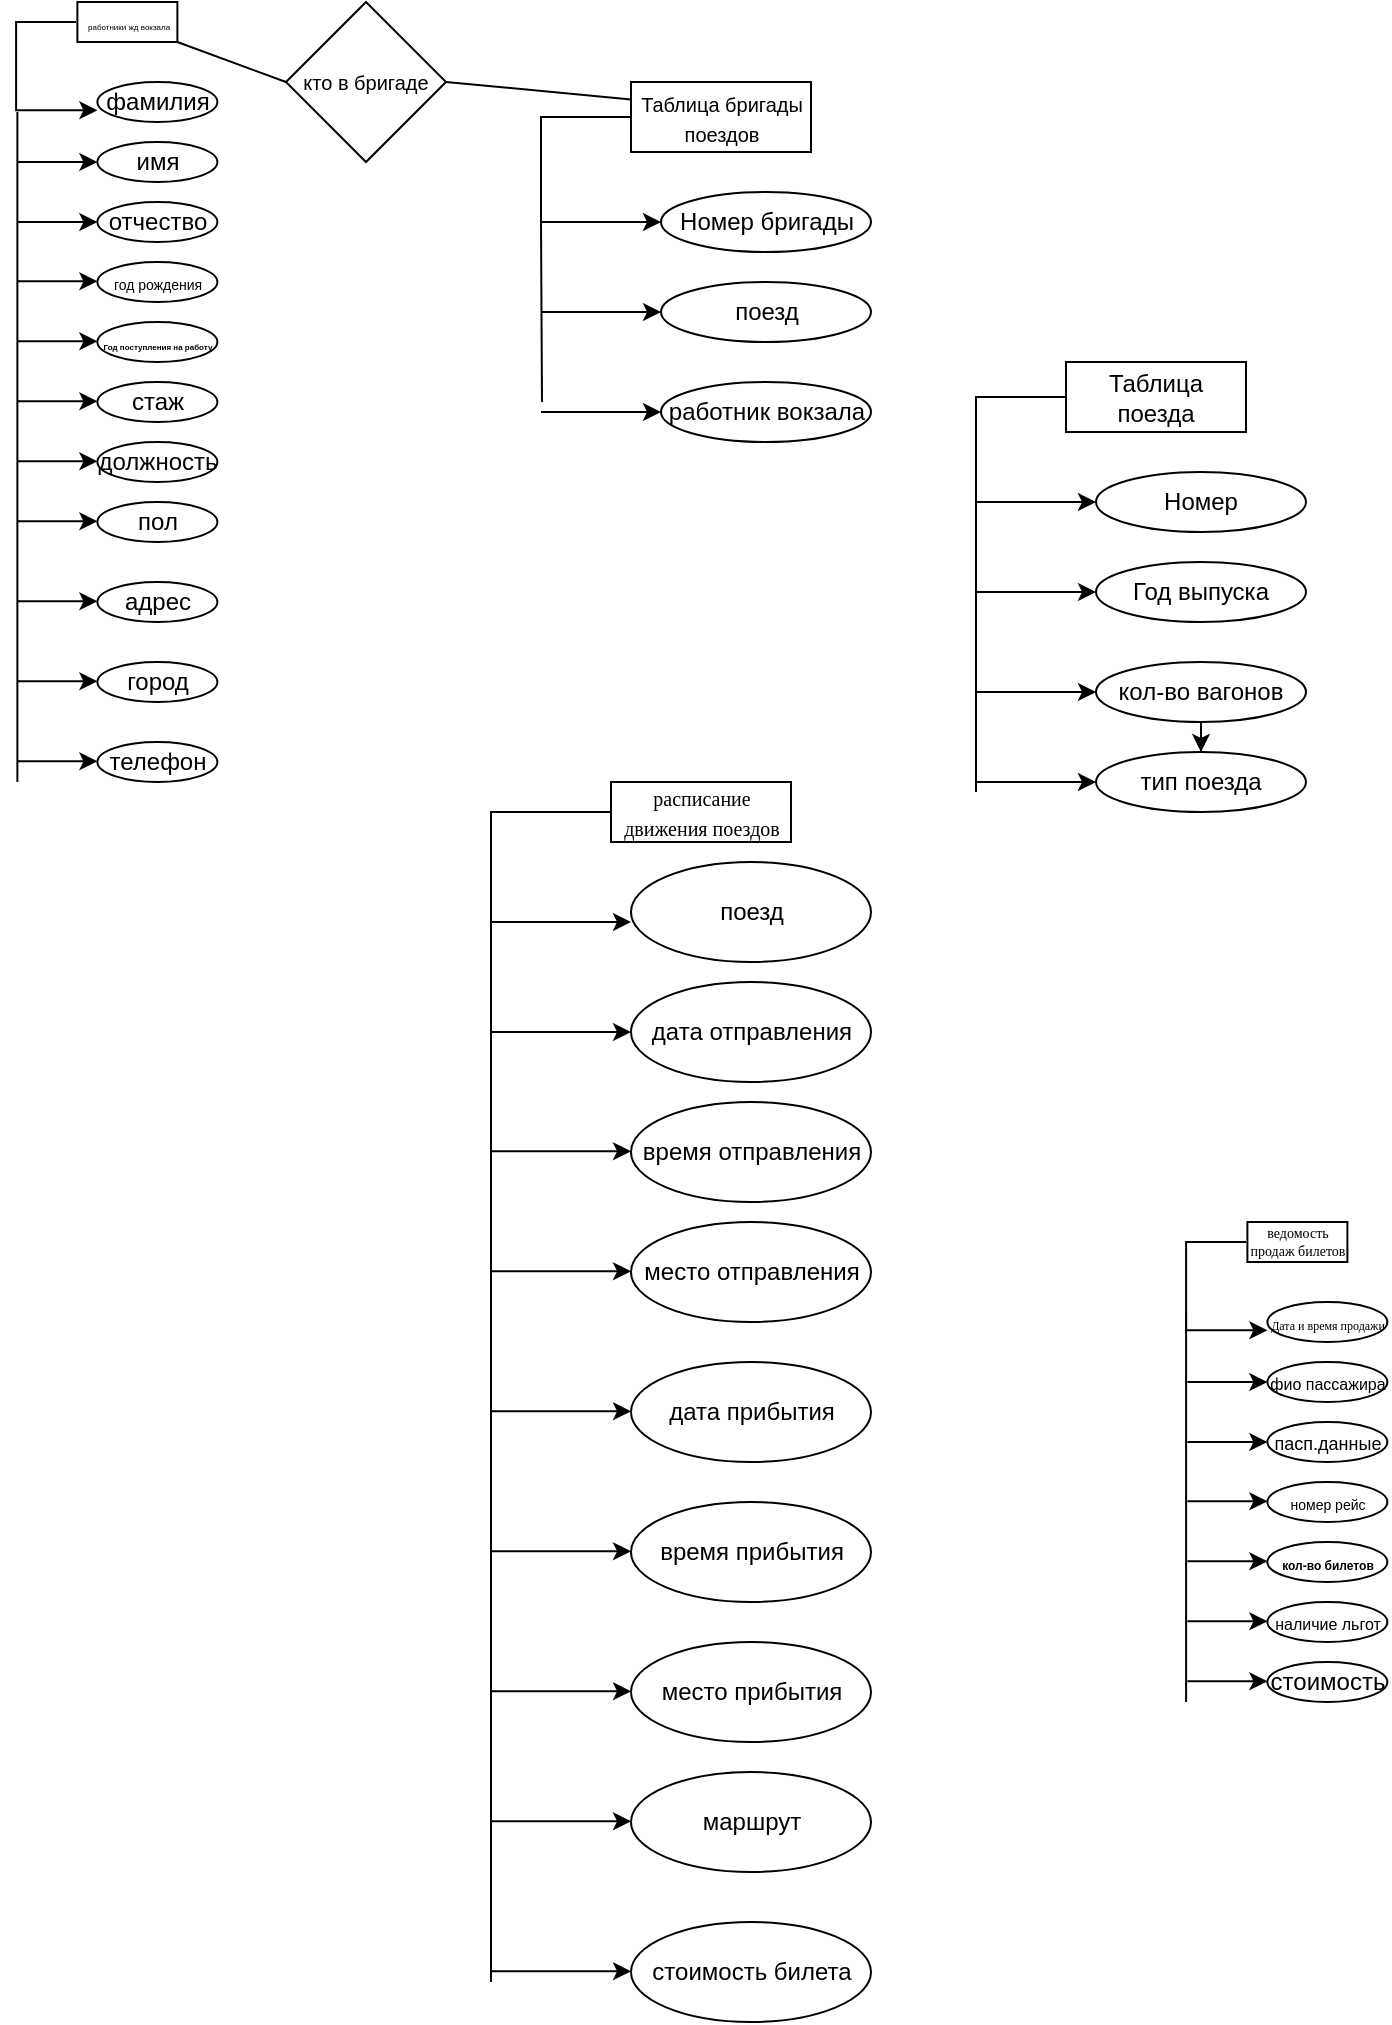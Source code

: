 <mxfile version="24.4.8" type="github">
  <diagram name="Страница — 1" id="XZ1N1F0dY1YBsSVOuD9h">
    <mxGraphModel dx="700" dy="371" grid="1" gridSize="15" guides="1" tooltips="1" connect="1" arrows="1" fold="1" page="1" pageScale="1" pageWidth="827" pageHeight="1169" math="0" shadow="0">
      <root>
        <mxCell id="0" />
        <mxCell id="1" parent="0" />
        <mxCell id="iWqXNTxpSWPwR4oz_0rX-2" value="&lt;span style=&quot;font-size: 4px;&quot;&gt;&amp;nbsp;работники жд вокзала&lt;/span&gt;" style="rounded=0;whiteSpace=wrap;html=1;" vertex="1" parent="1">
          <mxGeometry x="75.69" y="40" width="50" height="20" as="geometry" />
        </mxCell>
        <mxCell id="iWqXNTxpSWPwR4oz_0rX-3" value="фамилия" style="ellipse;whiteSpace=wrap;html=1;" vertex="1" parent="1">
          <mxGeometry x="85.69" y="80" width="60" height="20" as="geometry" />
        </mxCell>
        <mxCell id="iWqXNTxpSWPwR4oz_0rX-5" value="имя" style="ellipse;whiteSpace=wrap;html=1;" vertex="1" parent="1">
          <mxGeometry x="85.69" y="110" width="60" height="20" as="geometry" />
        </mxCell>
        <mxCell id="iWqXNTxpSWPwR4oz_0rX-6" value="отчество" style="ellipse;whiteSpace=wrap;html=1;" vertex="1" parent="1">
          <mxGeometry x="85.69" y="140" width="60" height="20" as="geometry" />
        </mxCell>
        <mxCell id="iWqXNTxpSWPwR4oz_0rX-7" value="&lt;font style=&quot;font-size: 7px;&quot;&gt;год рождения&lt;/font&gt;" style="ellipse;whiteSpace=wrap;html=1;" vertex="1" parent="1">
          <mxGeometry x="85.69" y="170" width="60" height="20" as="geometry" />
        </mxCell>
        <mxCell id="iWqXNTxpSWPwR4oz_0rX-8" value="&lt;div style=&quot;&quot;&gt;&lt;span style=&quot;background-color: initial;&quot;&gt;&lt;font style=&quot;font-size: 4px;&quot;&gt;&lt;b&gt;Год поступления на работу&lt;/b&gt;&lt;/font&gt;&lt;/span&gt;&lt;/div&gt;" style="ellipse;whiteSpace=wrap;html=1;align=center;" vertex="1" parent="1">
          <mxGeometry x="85.69" y="200" width="60" height="20" as="geometry" />
        </mxCell>
        <mxCell id="iWqXNTxpSWPwR4oz_0rX-9" value="телефон" style="ellipse;whiteSpace=wrap;html=1;" vertex="1" parent="1">
          <mxGeometry x="85.69" y="410" width="60" height="20" as="geometry" />
        </mxCell>
        <mxCell id="iWqXNTxpSWPwR4oz_0rX-10" value="город" style="ellipse;whiteSpace=wrap;html=1;" vertex="1" parent="1">
          <mxGeometry x="85.69" y="370" width="60" height="20" as="geometry" />
        </mxCell>
        <mxCell id="iWqXNTxpSWPwR4oz_0rX-11" value="адрес" style="ellipse;whiteSpace=wrap;html=1;" vertex="1" parent="1">
          <mxGeometry x="85.69" y="330" width="60" height="20" as="geometry" />
        </mxCell>
        <mxCell id="iWqXNTxpSWPwR4oz_0rX-12" value="пол" style="ellipse;whiteSpace=wrap;html=1;" vertex="1" parent="1">
          <mxGeometry x="85.69" y="290" width="60" height="20" as="geometry" />
        </mxCell>
        <mxCell id="iWqXNTxpSWPwR4oz_0rX-13" value="должность" style="ellipse;whiteSpace=wrap;html=1;" vertex="1" parent="1">
          <mxGeometry x="85.69" y="260" width="60" height="20" as="geometry" />
        </mxCell>
        <mxCell id="iWqXNTxpSWPwR4oz_0rX-14" value="стаж" style="ellipse;whiteSpace=wrap;html=1;" vertex="1" parent="1">
          <mxGeometry x="85.69" y="230" width="60" height="20" as="geometry" />
        </mxCell>
        <mxCell id="iWqXNTxpSWPwR4oz_0rX-17" style="edgeStyle=orthogonalEdgeStyle;rounded=0;orthogonalLoop=1;jettySize=auto;html=1;entryX=0.011;entryY=0.707;entryDx=0;entryDy=0;entryPerimeter=0;" edge="1" parent="1">
          <mxGeometry relative="1" as="geometry">
            <mxPoint x="75.03" y="50" as="sourcePoint" />
            <mxPoint x="85.69" y="94.14" as="targetPoint" />
            <Array as="points">
              <mxPoint x="45.03" y="50" />
              <mxPoint x="45.03" y="94" />
            </Array>
          </mxGeometry>
        </mxCell>
        <mxCell id="iWqXNTxpSWPwR4oz_0rX-21" value="" style="endArrow=none;html=1;rounded=0;" edge="1" parent="1">
          <mxGeometry width="50" height="50" relative="1" as="geometry">
            <mxPoint x="45.69" y="430" as="sourcePoint" />
            <mxPoint x="45.69" y="95" as="targetPoint" />
          </mxGeometry>
        </mxCell>
        <mxCell id="iWqXNTxpSWPwR4oz_0rX-22" value="" style="endArrow=classic;html=1;rounded=0;entryX=0;entryY=0.5;entryDx=0;entryDy=0;" edge="1" parent="1" target="iWqXNTxpSWPwR4oz_0rX-5">
          <mxGeometry width="50" height="50" relative="1" as="geometry">
            <mxPoint x="45.69" y="120" as="sourcePoint" />
            <mxPoint x="85.69" y="110" as="targetPoint" />
          </mxGeometry>
        </mxCell>
        <mxCell id="iWqXNTxpSWPwR4oz_0rX-24" value="" style="endArrow=classic;html=1;rounded=0;entryX=0;entryY=0.5;entryDx=0;entryDy=0;" edge="1" parent="1" target="iWqXNTxpSWPwR4oz_0rX-6">
          <mxGeometry width="50" height="50" relative="1" as="geometry">
            <mxPoint x="45.69" y="150" as="sourcePoint" />
            <mxPoint x="95.69" y="110" as="targetPoint" />
          </mxGeometry>
        </mxCell>
        <mxCell id="iWqXNTxpSWPwR4oz_0rX-25" value="" style="endArrow=classic;html=1;rounded=0;entryX=0;entryY=0.5;entryDx=0;entryDy=0;" edge="1" parent="1">
          <mxGeometry width="50" height="50" relative="1" as="geometry">
            <mxPoint x="45.69" y="179.68" as="sourcePoint" />
            <mxPoint x="85.69" y="179.68" as="targetPoint" />
          </mxGeometry>
        </mxCell>
        <mxCell id="iWqXNTxpSWPwR4oz_0rX-26" value="" style="endArrow=classic;html=1;rounded=0;entryX=0;entryY=0.5;entryDx=0;entryDy=0;" edge="1" parent="1">
          <mxGeometry width="50" height="50" relative="1" as="geometry">
            <mxPoint x="45.69" y="379.68" as="sourcePoint" />
            <mxPoint x="85.69" y="379.68" as="targetPoint" />
          </mxGeometry>
        </mxCell>
        <mxCell id="iWqXNTxpSWPwR4oz_0rX-28" value="" style="endArrow=classic;html=1;rounded=0;entryX=0;entryY=0.5;entryDx=0;entryDy=0;" edge="1" parent="1">
          <mxGeometry width="50" height="50" relative="1" as="geometry">
            <mxPoint x="45.69" y="339.68" as="sourcePoint" />
            <mxPoint x="85.69" y="339.68" as="targetPoint" />
          </mxGeometry>
        </mxCell>
        <mxCell id="iWqXNTxpSWPwR4oz_0rX-29" value="" style="endArrow=classic;html=1;rounded=0;entryX=0;entryY=0.5;entryDx=0;entryDy=0;" edge="1" parent="1">
          <mxGeometry width="50" height="50" relative="1" as="geometry">
            <mxPoint x="45.69" y="299.68" as="sourcePoint" />
            <mxPoint x="85.69" y="299.68" as="targetPoint" />
          </mxGeometry>
        </mxCell>
        <mxCell id="iWqXNTxpSWPwR4oz_0rX-30" value="" style="endArrow=classic;html=1;rounded=0;entryX=0;entryY=0.5;entryDx=0;entryDy=0;" edge="1" parent="1">
          <mxGeometry width="50" height="50" relative="1" as="geometry">
            <mxPoint x="45.69" y="269.68" as="sourcePoint" />
            <mxPoint x="85.69" y="269.68" as="targetPoint" />
          </mxGeometry>
        </mxCell>
        <mxCell id="iWqXNTxpSWPwR4oz_0rX-31" value="" style="endArrow=classic;html=1;rounded=0;entryX=0;entryY=0.5;entryDx=0;entryDy=0;" edge="1" parent="1">
          <mxGeometry width="50" height="50" relative="1" as="geometry">
            <mxPoint x="45.69" y="239.68" as="sourcePoint" />
            <mxPoint x="85.69" y="239.68" as="targetPoint" />
          </mxGeometry>
        </mxCell>
        <mxCell id="iWqXNTxpSWPwR4oz_0rX-32" value="" style="endArrow=classic;html=1;rounded=0;entryX=0;entryY=0.5;entryDx=0;entryDy=0;" edge="1" parent="1">
          <mxGeometry width="50" height="50" relative="1" as="geometry">
            <mxPoint x="45.69" y="209.68" as="sourcePoint" />
            <mxPoint x="85.69" y="209.68" as="targetPoint" />
          </mxGeometry>
        </mxCell>
        <mxCell id="iWqXNTxpSWPwR4oz_0rX-34" value="" style="endArrow=classic;html=1;rounded=0;entryX=0;entryY=0.5;entryDx=0;entryDy=0;" edge="1" parent="1">
          <mxGeometry width="50" height="50" relative="1" as="geometry">
            <mxPoint x="45.69" y="419.68" as="sourcePoint" />
            <mxPoint x="85.69" y="419.68" as="targetPoint" />
          </mxGeometry>
        </mxCell>
        <mxCell id="iWqXNTxpSWPwR4oz_0rX-35" value="&lt;p style=&quot;&quot; class=&quot;MsoNormal&quot;&gt;&lt;span style=&quot;font-family: &amp;quot;Times New Roman&amp;quot;;&quot;&gt;&lt;font style=&quot;font-size: 10px;&quot;&gt;расписание движения поездов&lt;/font&gt;&lt;/span&gt;&lt;/p&gt;" style="rounded=0;whiteSpace=wrap;html=1;strokeWidth=1;fontSize=12;spacing=2;align=center;" vertex="1" parent="1">
          <mxGeometry x="342.5" y="430" width="90" height="30" as="geometry" />
        </mxCell>
        <mxCell id="iWqXNTxpSWPwR4oz_0rX-36" value="поезд" style="ellipse;whiteSpace=wrap;html=1;strokeWidth=1;fontSize=12;spacing=2;" vertex="1" parent="1">
          <mxGeometry x="352.5" y="470" width="120" height="50" as="geometry" />
        </mxCell>
        <mxCell id="iWqXNTxpSWPwR4oz_0rX-37" value="дата отправления" style="ellipse;whiteSpace=wrap;html=1;strokeWidth=1;fontSize=12;spacing=2;" vertex="1" parent="1">
          <mxGeometry x="352.5" y="530" width="120" height="50" as="geometry" />
        </mxCell>
        <mxCell id="iWqXNTxpSWPwR4oz_0rX-38" value="время отправления" style="ellipse;whiteSpace=wrap;html=1;strokeWidth=1;fontSize=12;spacing=2;" vertex="1" parent="1">
          <mxGeometry x="352.5" y="590" width="120" height="50" as="geometry" />
        </mxCell>
        <mxCell id="iWqXNTxpSWPwR4oz_0rX-39" value="стоимость билета" style="ellipse;whiteSpace=wrap;html=1;strokeWidth=1;fontSize=12;spacing=2;" vertex="1" parent="1">
          <mxGeometry x="352.5" y="1000" width="120" height="50" as="geometry" />
        </mxCell>
        <mxCell id="iWqXNTxpSWPwR4oz_0rX-40" value="маршрут" style="ellipse;whiteSpace=wrap;html=1;strokeWidth=1;fontSize=12;spacing=2;" vertex="1" parent="1">
          <mxGeometry x="352.5" y="925" width="120" height="50" as="geometry" />
        </mxCell>
        <mxCell id="iWqXNTxpSWPwR4oz_0rX-41" value="место прибытия" style="ellipse;whiteSpace=wrap;html=1;strokeWidth=1;fontSize=12;spacing=2;" vertex="1" parent="1">
          <mxGeometry x="352.5" y="860" width="120" height="50" as="geometry" />
        </mxCell>
        <mxCell id="iWqXNTxpSWPwR4oz_0rX-42" value="время прибытия" style="ellipse;whiteSpace=wrap;html=1;strokeWidth=1;fontSize=12;spacing=2;" vertex="1" parent="1">
          <mxGeometry x="352.5" y="790" width="120" height="50" as="geometry" />
        </mxCell>
        <mxCell id="iWqXNTxpSWPwR4oz_0rX-43" value="дата прибытия" style="ellipse;whiteSpace=wrap;html=1;strokeWidth=1;fontSize=12;spacing=2;" vertex="1" parent="1">
          <mxGeometry x="352.5" y="720" width="120" height="50" as="geometry" />
        </mxCell>
        <mxCell id="iWqXNTxpSWPwR4oz_0rX-44" value="место отправления" style="ellipse;whiteSpace=wrap;html=1;strokeWidth=1;fontSize=12;spacing=2;" vertex="1" parent="1">
          <mxGeometry x="352.5" y="650" width="120" height="50" as="geometry" />
        </mxCell>
        <mxCell id="iWqXNTxpSWPwR4oz_0rX-45" style="edgeStyle=orthogonalEdgeStyle;rounded=0;orthogonalLoop=1;jettySize=auto;html=1;entryX=0;entryY=0.6;entryDx=0;entryDy=0;entryPerimeter=0;strokeWidth=1;fontSize=12;spacing=2;" edge="1" parent="1" source="iWqXNTxpSWPwR4oz_0rX-35" target="iWqXNTxpSWPwR4oz_0rX-36">
          <mxGeometry relative="1" as="geometry">
            <Array as="points">
              <mxPoint x="282.5" y="445" />
              <mxPoint x="282.5" y="500" />
            </Array>
          </mxGeometry>
        </mxCell>
        <mxCell id="iWqXNTxpSWPwR4oz_0rX-46" value="" style="endArrow=none;html=1;rounded=0;strokeWidth=1;fontSize=12;spacing=2;" edge="1" parent="1">
          <mxGeometry width="50" height="50" relative="1" as="geometry">
            <mxPoint x="282.5" y="1030" as="sourcePoint" />
            <mxPoint x="282.5" y="500" as="targetPoint" />
          </mxGeometry>
        </mxCell>
        <mxCell id="iWqXNTxpSWPwR4oz_0rX-47" value="" style="endArrow=classic;html=1;rounded=0;entryX=0;entryY=0.5;entryDx=0;entryDy=0;strokeWidth=1;fontSize=12;spacing=2;" edge="1" parent="1" target="iWqXNTxpSWPwR4oz_0rX-37">
          <mxGeometry width="50" height="50" relative="1" as="geometry">
            <mxPoint x="282.5" y="555" as="sourcePoint" />
            <mxPoint x="332.5" y="520" as="targetPoint" />
          </mxGeometry>
        </mxCell>
        <mxCell id="iWqXNTxpSWPwR4oz_0rX-48" value="" style="endArrow=classic;html=1;rounded=0;entryX=0;entryY=0.5;entryDx=0;entryDy=0;strokeWidth=1;fontSize=12;spacing=2;" edge="1" parent="1">
          <mxGeometry width="50" height="50" relative="1" as="geometry">
            <mxPoint x="282.5" y="614.68" as="sourcePoint" />
            <mxPoint x="352.5" y="614.68" as="targetPoint" />
          </mxGeometry>
        </mxCell>
        <mxCell id="iWqXNTxpSWPwR4oz_0rX-50" value="" style="endArrow=classic;html=1;rounded=0;entryX=0;entryY=0.5;entryDx=0;entryDy=0;strokeWidth=1;fontSize=12;spacing=2;" edge="1" parent="1">
          <mxGeometry width="50" height="50" relative="1" as="geometry">
            <mxPoint x="282.5" y="1024.68" as="sourcePoint" />
            <mxPoint x="352.5" y="1024.68" as="targetPoint" />
          </mxGeometry>
        </mxCell>
        <mxCell id="iWqXNTxpSWPwR4oz_0rX-51" value="" style="endArrow=classic;html=1;rounded=0;entryX=0;entryY=0.5;entryDx=0;entryDy=0;strokeWidth=1;fontSize=12;spacing=2;" edge="1" parent="1">
          <mxGeometry width="50" height="50" relative="1" as="geometry">
            <mxPoint x="282.5" y="949.68" as="sourcePoint" />
            <mxPoint x="352.5" y="949.68" as="targetPoint" />
          </mxGeometry>
        </mxCell>
        <mxCell id="iWqXNTxpSWPwR4oz_0rX-52" value="" style="endArrow=classic;html=1;rounded=0;entryX=0;entryY=0.5;entryDx=0;entryDy=0;strokeWidth=1;fontSize=12;spacing=2;" edge="1" parent="1">
          <mxGeometry width="50" height="50" relative="1" as="geometry">
            <mxPoint x="282.5" y="884.68" as="sourcePoint" />
            <mxPoint x="352.5" y="884.68" as="targetPoint" />
          </mxGeometry>
        </mxCell>
        <mxCell id="iWqXNTxpSWPwR4oz_0rX-53" value="" style="endArrow=classic;html=1;rounded=0;entryX=0;entryY=0.5;entryDx=0;entryDy=0;strokeWidth=1;fontSize=12;spacing=2;" edge="1" parent="1">
          <mxGeometry width="50" height="50" relative="1" as="geometry">
            <mxPoint x="282.5" y="814.68" as="sourcePoint" />
            <mxPoint x="352.5" y="814.68" as="targetPoint" />
          </mxGeometry>
        </mxCell>
        <mxCell id="iWqXNTxpSWPwR4oz_0rX-54" value="" style="endArrow=classic;html=1;rounded=0;entryX=0;entryY=0.5;entryDx=0;entryDy=0;strokeWidth=1;fontSize=12;spacing=2;" edge="1" parent="1">
          <mxGeometry width="50" height="50" relative="1" as="geometry">
            <mxPoint x="282.5" y="744.68" as="sourcePoint" />
            <mxPoint x="352.5" y="744.68" as="targetPoint" />
          </mxGeometry>
        </mxCell>
        <mxCell id="iWqXNTxpSWPwR4oz_0rX-55" value="" style="endArrow=classic;html=1;rounded=0;entryX=0;entryY=0.5;entryDx=0;entryDy=0;strokeWidth=1;fontSize=12;spacing=2;" edge="1" parent="1">
          <mxGeometry width="50" height="50" relative="1" as="geometry">
            <mxPoint x="282.5" y="674.68" as="sourcePoint" />
            <mxPoint x="352.5" y="674.68" as="targetPoint" />
          </mxGeometry>
        </mxCell>
        <mxCell id="iWqXNTxpSWPwR4oz_0rX-63" style="edgeStyle=orthogonalEdgeStyle;rounded=0;orthogonalLoop=1;jettySize=auto;html=1;entryX=0;entryY=0.5;entryDx=0;entryDy=0;" edge="1" parent="1" source="iWqXNTxpSWPwR4oz_0rX-56" target="iWqXNTxpSWPwR4oz_0rX-57">
          <mxGeometry relative="1" as="geometry">
            <Array as="points">
              <mxPoint x="525" y="237" />
              <mxPoint x="525" y="290" />
            </Array>
          </mxGeometry>
        </mxCell>
        <mxCell id="iWqXNTxpSWPwR4oz_0rX-56" value="Таблица поезда" style="rounded=0;whiteSpace=wrap;html=1;" vertex="1" parent="1">
          <mxGeometry x="570" y="220" width="90" height="35" as="geometry" />
        </mxCell>
        <mxCell id="iWqXNTxpSWPwR4oz_0rX-57" value="Номер" style="ellipse;whiteSpace=wrap;html=1;" vertex="1" parent="1">
          <mxGeometry x="585" y="275" width="105" height="30" as="geometry" />
        </mxCell>
        <mxCell id="iWqXNTxpSWPwR4oz_0rX-58" value="Год выпуска" style="ellipse;whiteSpace=wrap;html=1;" vertex="1" parent="1">
          <mxGeometry x="585" y="320" width="105" height="30" as="geometry" />
        </mxCell>
        <mxCell id="iWqXNTxpSWPwR4oz_0rX-68" value="" style="edgeStyle=orthogonalEdgeStyle;rounded=0;orthogonalLoop=1;jettySize=auto;html=1;" edge="1" parent="1" source="iWqXNTxpSWPwR4oz_0rX-59" target="iWqXNTxpSWPwR4oz_0rX-60">
          <mxGeometry relative="1" as="geometry" />
        </mxCell>
        <mxCell id="iWqXNTxpSWPwR4oz_0rX-59" value="кол-во вагонов" style="ellipse;whiteSpace=wrap;html=1;" vertex="1" parent="1">
          <mxGeometry x="585" y="370" width="105" height="30" as="geometry" />
        </mxCell>
        <mxCell id="iWqXNTxpSWPwR4oz_0rX-60" value="тип поезда" style="ellipse;whiteSpace=wrap;html=1;" vertex="1" parent="1">
          <mxGeometry x="585" y="415" width="105" height="30" as="geometry" />
        </mxCell>
        <mxCell id="iWqXNTxpSWPwR4oz_0rX-64" value="" style="endArrow=none;html=1;rounded=0;" edge="1" parent="1">
          <mxGeometry width="50" height="50" relative="1" as="geometry">
            <mxPoint x="525" y="435" as="sourcePoint" />
            <mxPoint x="525" y="290" as="targetPoint" />
          </mxGeometry>
        </mxCell>
        <mxCell id="iWqXNTxpSWPwR4oz_0rX-65" value="" style="endArrow=classic;html=1;rounded=0;entryX=0;entryY=0.5;entryDx=0;entryDy=0;" edge="1" parent="1" target="iWqXNTxpSWPwR4oz_0rX-58">
          <mxGeometry width="50" height="50" relative="1" as="geometry">
            <mxPoint x="525" y="335" as="sourcePoint" />
            <mxPoint x="575" y="300" as="targetPoint" />
          </mxGeometry>
        </mxCell>
        <mxCell id="iWqXNTxpSWPwR4oz_0rX-66" value="" style="endArrow=classic;html=1;rounded=0;entryX=0;entryY=0.5;entryDx=0;entryDy=0;" edge="1" parent="1">
          <mxGeometry width="50" height="50" relative="1" as="geometry">
            <mxPoint x="525" y="385" as="sourcePoint" />
            <mxPoint x="585" y="385" as="targetPoint" />
          </mxGeometry>
        </mxCell>
        <mxCell id="iWqXNTxpSWPwR4oz_0rX-67" value="" style="endArrow=classic;html=1;rounded=0;entryX=0;entryY=0.5;entryDx=0;entryDy=0;" edge="1" parent="1">
          <mxGeometry width="50" height="50" relative="1" as="geometry">
            <mxPoint x="525" y="430" as="sourcePoint" />
            <mxPoint x="585" y="430" as="targetPoint" />
          </mxGeometry>
        </mxCell>
        <mxCell id="iWqXNTxpSWPwR4oz_0rX-70" style="edgeStyle=orthogonalEdgeStyle;rounded=0;orthogonalLoop=1;jettySize=auto;html=1;entryX=0;entryY=0.5;entryDx=0;entryDy=0;" edge="1" parent="1" source="iWqXNTxpSWPwR4oz_0rX-71" target="iWqXNTxpSWPwR4oz_0rX-72">
          <mxGeometry relative="1" as="geometry">
            <Array as="points">
              <mxPoint x="307.5" y="97" />
              <mxPoint x="307.5" y="150" />
            </Array>
          </mxGeometry>
        </mxCell>
        <mxCell id="iWqXNTxpSWPwR4oz_0rX-71" value="&lt;font style=&quot;font-size: 10px;&quot;&gt;Таблица бригады поездов&lt;/font&gt;" style="rounded=0;whiteSpace=wrap;html=1;" vertex="1" parent="1">
          <mxGeometry x="352.5" y="80" width="90" height="35" as="geometry" />
        </mxCell>
        <mxCell id="iWqXNTxpSWPwR4oz_0rX-72" value="Номер бригады" style="ellipse;whiteSpace=wrap;html=1;" vertex="1" parent="1">
          <mxGeometry x="367.5" y="135" width="105" height="30" as="geometry" />
        </mxCell>
        <mxCell id="iWqXNTxpSWPwR4oz_0rX-73" value="поезд" style="ellipse;whiteSpace=wrap;html=1;" vertex="1" parent="1">
          <mxGeometry x="367.5" y="180" width="105" height="30" as="geometry" />
        </mxCell>
        <mxCell id="iWqXNTxpSWPwR4oz_0rX-75" value="работник вокзала" style="ellipse;whiteSpace=wrap;html=1;" vertex="1" parent="1">
          <mxGeometry x="367.5" y="230" width="105" height="30" as="geometry" />
        </mxCell>
        <mxCell id="iWqXNTxpSWPwR4oz_0rX-77" value="" style="endArrow=none;html=1;rounded=0;" edge="1" parent="1">
          <mxGeometry width="50" height="50" relative="1" as="geometry">
            <mxPoint x="308" y="240" as="sourcePoint" />
            <mxPoint x="307.5" y="150" as="targetPoint" />
          </mxGeometry>
        </mxCell>
        <mxCell id="iWqXNTxpSWPwR4oz_0rX-78" value="" style="endArrow=classic;html=1;rounded=0;entryX=0;entryY=0.5;entryDx=0;entryDy=0;" edge="1" parent="1" target="iWqXNTxpSWPwR4oz_0rX-73">
          <mxGeometry width="50" height="50" relative="1" as="geometry">
            <mxPoint x="307.5" y="195" as="sourcePoint" />
            <mxPoint x="357.5" y="160" as="targetPoint" />
          </mxGeometry>
        </mxCell>
        <mxCell id="iWqXNTxpSWPwR4oz_0rX-79" value="" style="endArrow=classic;html=1;rounded=0;entryX=0;entryY=0.5;entryDx=0;entryDy=0;" edge="1" parent="1">
          <mxGeometry width="50" height="50" relative="1" as="geometry">
            <mxPoint x="307.5" y="245" as="sourcePoint" />
            <mxPoint x="367.5" y="245" as="targetPoint" />
          </mxGeometry>
        </mxCell>
        <mxCell id="iWqXNTxpSWPwR4oz_0rX-81" value="&lt;p class=&quot;MsoNormal&quot; align=&quot;center&quot; style=&quot;text-align: center; font-size: 7px;&quot;&gt;&lt;span style=&quot;font-family: &amp;quot;Times New Roman&amp;quot;; font-size: 7px;&quot;&gt;&lt;font face=&quot;Times New Roman&quot; style=&quot;font-size: 7px;&quot;&gt;ведомость продаж билетов&lt;/font&gt;&lt;/span&gt;&lt;span style=&quot;font-family: &amp;quot;Times New Roman&amp;quot;; font-size: 7px;&quot;&gt;&lt;/span&gt;&lt;/p&gt;" style="rounded=0;whiteSpace=wrap;html=1;fontSize=7;" vertex="1" parent="1">
          <mxGeometry x="660.69" y="650" width="50" height="20" as="geometry" />
        </mxCell>
        <mxCell id="iWqXNTxpSWPwR4oz_0rX-82" value="&lt;p class=&quot;MsoNormal&quot;&gt;&lt;span style=&quot;font-family: &amp;quot;Times New Roman&amp;quot;;&quot;&gt;&lt;font style=&quot;font-size: 6px;&quot;&gt;Дата и время продажи&lt;/font&gt;&lt;/span&gt;&lt;/p&gt;" style="ellipse;whiteSpace=wrap;html=1;" vertex="1" parent="1">
          <mxGeometry x="670.69" y="690" width="60" height="20" as="geometry" />
        </mxCell>
        <mxCell id="iWqXNTxpSWPwR4oz_0rX-83" value="&lt;font style=&quot;font-size: 8px;&quot;&gt;фио пассажира&lt;/font&gt;" style="ellipse;whiteSpace=wrap;html=1;" vertex="1" parent="1">
          <mxGeometry x="670.69" y="720" width="60" height="20" as="geometry" />
        </mxCell>
        <mxCell id="iWqXNTxpSWPwR4oz_0rX-84" value="&lt;font style=&quot;font-size: 9px;&quot;&gt;пасп.данные&lt;/font&gt;" style="ellipse;whiteSpace=wrap;html=1;" vertex="1" parent="1">
          <mxGeometry x="670.69" y="750" width="60" height="20" as="geometry" />
        </mxCell>
        <mxCell id="iWqXNTxpSWPwR4oz_0rX-85" value="&lt;span style=&quot;font-size: 7px;&quot;&gt;номер рейс&lt;/span&gt;" style="ellipse;whiteSpace=wrap;html=1;" vertex="1" parent="1">
          <mxGeometry x="670.69" y="780" width="60" height="20" as="geometry" />
        </mxCell>
        <mxCell id="iWqXNTxpSWPwR4oz_0rX-86" value="&lt;div style=&quot;&quot;&gt;&lt;b style=&quot;&quot;&gt;&lt;font style=&quot;font-size: 6px;&quot;&gt;кол-во билетов&lt;/font&gt;&lt;/b&gt;&lt;/div&gt;" style="ellipse;whiteSpace=wrap;html=1;align=center;" vertex="1" parent="1">
          <mxGeometry x="670.69" y="810" width="60" height="20" as="geometry" />
        </mxCell>
        <mxCell id="iWqXNTxpSWPwR4oz_0rX-87" value="стоимость" style="ellipse;whiteSpace=wrap;html=1;" vertex="1" parent="1">
          <mxGeometry x="670.69" y="870" width="60" height="20" as="geometry" />
        </mxCell>
        <mxCell id="iWqXNTxpSWPwR4oz_0rX-88" value="&lt;font style=&quot;font-size: 8px;&quot;&gt;наличие льгот&lt;/font&gt;" style="ellipse;whiteSpace=wrap;html=1;" vertex="1" parent="1">
          <mxGeometry x="670.69" y="840" width="60" height="20" as="geometry" />
        </mxCell>
        <mxCell id="iWqXNTxpSWPwR4oz_0rX-89" style="edgeStyle=orthogonalEdgeStyle;rounded=0;orthogonalLoop=1;jettySize=auto;html=1;entryX=0.011;entryY=0.707;entryDx=0;entryDy=0;entryPerimeter=0;" edge="1" parent="1">
          <mxGeometry relative="1" as="geometry">
            <mxPoint x="660.03" y="660" as="sourcePoint" />
            <mxPoint x="670.69" y="704.14" as="targetPoint" />
            <Array as="points">
              <mxPoint x="630.03" y="660" />
              <mxPoint x="630.03" y="704" />
            </Array>
          </mxGeometry>
        </mxCell>
        <mxCell id="iWqXNTxpSWPwR4oz_0rX-90" value="" style="endArrow=classic;html=1;rounded=0;entryX=0;entryY=0.5;entryDx=0;entryDy=0;" edge="1" parent="1" target="iWqXNTxpSWPwR4oz_0rX-83">
          <mxGeometry width="50" height="50" relative="1" as="geometry">
            <mxPoint x="630.69" y="730" as="sourcePoint" />
            <mxPoint x="670.69" y="720" as="targetPoint" />
          </mxGeometry>
        </mxCell>
        <mxCell id="iWqXNTxpSWPwR4oz_0rX-91" value="" style="endArrow=classic;html=1;rounded=0;entryX=0;entryY=0.5;entryDx=0;entryDy=0;" edge="1" parent="1" target="iWqXNTxpSWPwR4oz_0rX-84">
          <mxGeometry width="50" height="50" relative="1" as="geometry">
            <mxPoint x="630.69" y="760" as="sourcePoint" />
            <mxPoint x="680.69" y="720" as="targetPoint" />
          </mxGeometry>
        </mxCell>
        <mxCell id="iWqXNTxpSWPwR4oz_0rX-92" value="" style="endArrow=classic;html=1;rounded=0;entryX=0;entryY=0.5;entryDx=0;entryDy=0;" edge="1" parent="1">
          <mxGeometry width="50" height="50" relative="1" as="geometry">
            <mxPoint x="630.69" y="789.68" as="sourcePoint" />
            <mxPoint x="670.69" y="789.68" as="targetPoint" />
          </mxGeometry>
        </mxCell>
        <mxCell id="iWqXNTxpSWPwR4oz_0rX-93" value="" style="endArrow=classic;html=1;rounded=0;entryX=0;entryY=0.5;entryDx=0;entryDy=0;" edge="1" parent="1">
          <mxGeometry width="50" height="50" relative="1" as="geometry">
            <mxPoint x="630.69" y="879.68" as="sourcePoint" />
            <mxPoint x="670.69" y="879.68" as="targetPoint" />
          </mxGeometry>
        </mxCell>
        <mxCell id="iWqXNTxpSWPwR4oz_0rX-94" value="" style="endArrow=classic;html=1;rounded=0;entryX=0;entryY=0.5;entryDx=0;entryDy=0;" edge="1" parent="1">
          <mxGeometry width="50" height="50" relative="1" as="geometry">
            <mxPoint x="630.69" y="849.68" as="sourcePoint" />
            <mxPoint x="670.69" y="849.68" as="targetPoint" />
          </mxGeometry>
        </mxCell>
        <mxCell id="iWqXNTxpSWPwR4oz_0rX-95" value="" style="endArrow=classic;html=1;rounded=0;entryX=0;entryY=0.5;entryDx=0;entryDy=0;" edge="1" parent="1">
          <mxGeometry width="50" height="50" relative="1" as="geometry">
            <mxPoint x="630.69" y="819.68" as="sourcePoint" />
            <mxPoint x="670.69" y="819.68" as="targetPoint" />
          </mxGeometry>
        </mxCell>
        <mxCell id="iWqXNTxpSWPwR4oz_0rX-96" value="" style="endArrow=none;html=1;rounded=0;" edge="1" parent="1">
          <mxGeometry width="50" height="50" relative="1" as="geometry">
            <mxPoint x="630.05" y="890" as="sourcePoint" />
            <mxPoint x="630.05" y="695" as="targetPoint" />
          </mxGeometry>
        </mxCell>
        <mxCell id="iWqXNTxpSWPwR4oz_0rX-97" value="" style="endArrow=none;html=1;rounded=0;entryX=0;entryY=0.5;entryDx=0;entryDy=0;" edge="1" parent="1" target="iWqXNTxpSWPwR4oz_0rX-98">
          <mxGeometry width="50" height="50" relative="1" as="geometry">
            <mxPoint x="125.69" y="60" as="sourcePoint" />
            <mxPoint x="195" y="90" as="targetPoint" />
          </mxGeometry>
        </mxCell>
        <mxCell id="iWqXNTxpSWPwR4oz_0rX-98" value="&lt;font style=&quot;font-size: 10px;&quot;&gt;кто в бригаде&lt;/font&gt;" style="rhombus;whiteSpace=wrap;html=1;" vertex="1" parent="1">
          <mxGeometry x="180" y="40" width="80" height="80" as="geometry" />
        </mxCell>
        <mxCell id="iWqXNTxpSWPwR4oz_0rX-99" value="" style="endArrow=none;html=1;rounded=0;entryX=0;entryY=0.25;entryDx=0;entryDy=0;exitX=1;exitY=0.5;exitDx=0;exitDy=0;" edge="1" parent="1" source="iWqXNTxpSWPwR4oz_0rX-98" target="iWqXNTxpSWPwR4oz_0rX-71">
          <mxGeometry width="50" height="50" relative="1" as="geometry">
            <mxPoint x="245" y="100" as="sourcePoint" />
            <mxPoint x="295" y="50" as="targetPoint" />
          </mxGeometry>
        </mxCell>
      </root>
    </mxGraphModel>
  </diagram>
</mxfile>
